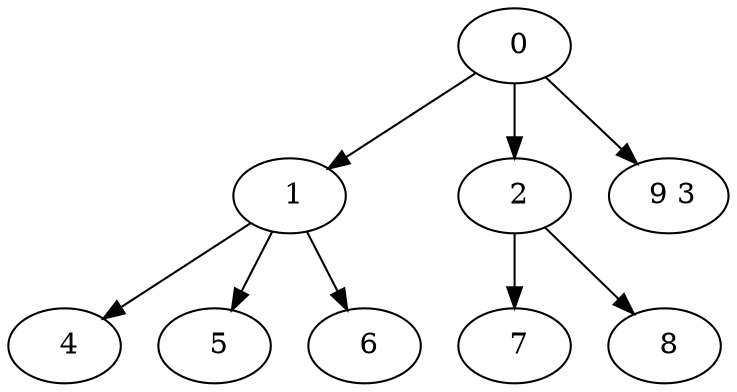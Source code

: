 digraph mytree {
" 0" -> " 1";
" 0" -> " 2";
" 0" -> " 9 3";
" 1" -> " 4";
" 1" -> " 5";
" 1" -> " 6";
" 2" -> " 7";
" 2" -> " 8";
" 9 3";
" 7";
" 4";
" 5";
" 8";
" 6";
}
